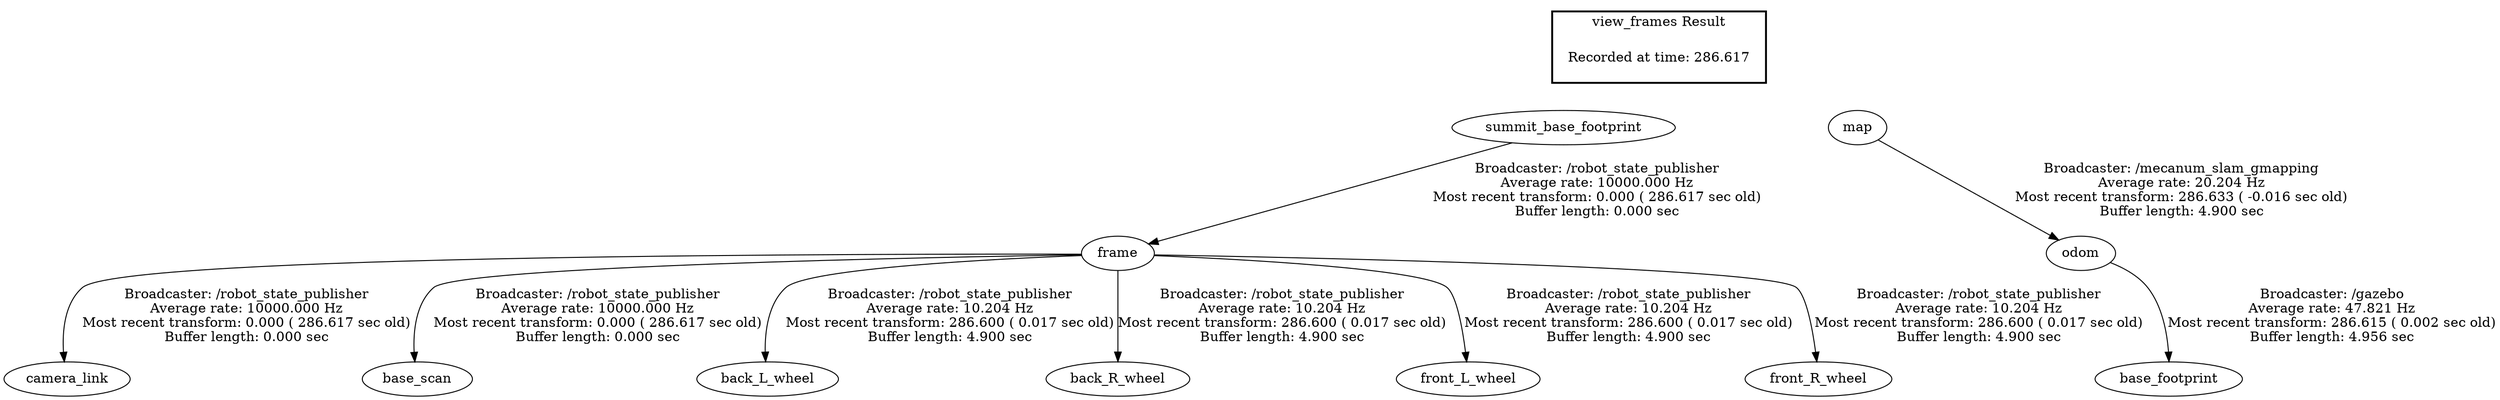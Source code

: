 digraph G {
"frame" -> "camera_link"[label="Broadcaster: /robot_state_publisher\nAverage rate: 10000.000 Hz\nMost recent transform: 0.000 ( 286.617 sec old)\nBuffer length: 0.000 sec\n"];
"summit_base_footprint" -> "frame"[label="Broadcaster: /robot_state_publisher\nAverage rate: 10000.000 Hz\nMost recent transform: 0.000 ( 286.617 sec old)\nBuffer length: 0.000 sec\n"];
"frame" -> "base_scan"[label="Broadcaster: /robot_state_publisher\nAverage rate: 10000.000 Hz\nMost recent transform: 0.000 ( 286.617 sec old)\nBuffer length: 0.000 sec\n"];
"odom" -> "base_footprint"[label="Broadcaster: /gazebo\nAverage rate: 47.821 Hz\nMost recent transform: 286.615 ( 0.002 sec old)\nBuffer length: 4.956 sec\n"];
"map" -> "odom"[label="Broadcaster: /mecanum_slam_gmapping\nAverage rate: 20.204 Hz\nMost recent transform: 286.633 ( -0.016 sec old)\nBuffer length: 4.900 sec\n"];
"frame" -> "back_L_wheel"[label="Broadcaster: /robot_state_publisher\nAverage rate: 10.204 Hz\nMost recent transform: 286.600 ( 0.017 sec old)\nBuffer length: 4.900 sec\n"];
"frame" -> "back_R_wheel"[label="Broadcaster: /robot_state_publisher\nAverage rate: 10.204 Hz\nMost recent transform: 286.600 ( 0.017 sec old)\nBuffer length: 4.900 sec\n"];
"frame" -> "front_L_wheel"[label="Broadcaster: /robot_state_publisher\nAverage rate: 10.204 Hz\nMost recent transform: 286.600 ( 0.017 sec old)\nBuffer length: 4.900 sec\n"];
"frame" -> "front_R_wheel"[label="Broadcaster: /robot_state_publisher\nAverage rate: 10.204 Hz\nMost recent transform: 286.600 ( 0.017 sec old)\nBuffer length: 4.900 sec\n"];
edge [style=invis];
 subgraph cluster_legend { style=bold; color=black; label ="view_frames Result";
"Recorded at time: 286.617"[ shape=plaintext ] ;
 }->"summit_base_footprint";
edge [style=invis];
 subgraph cluster_legend { style=bold; color=black; label ="view_frames Result";
"Recorded at time: 286.617"[ shape=plaintext ] ;
 }->"map";
}